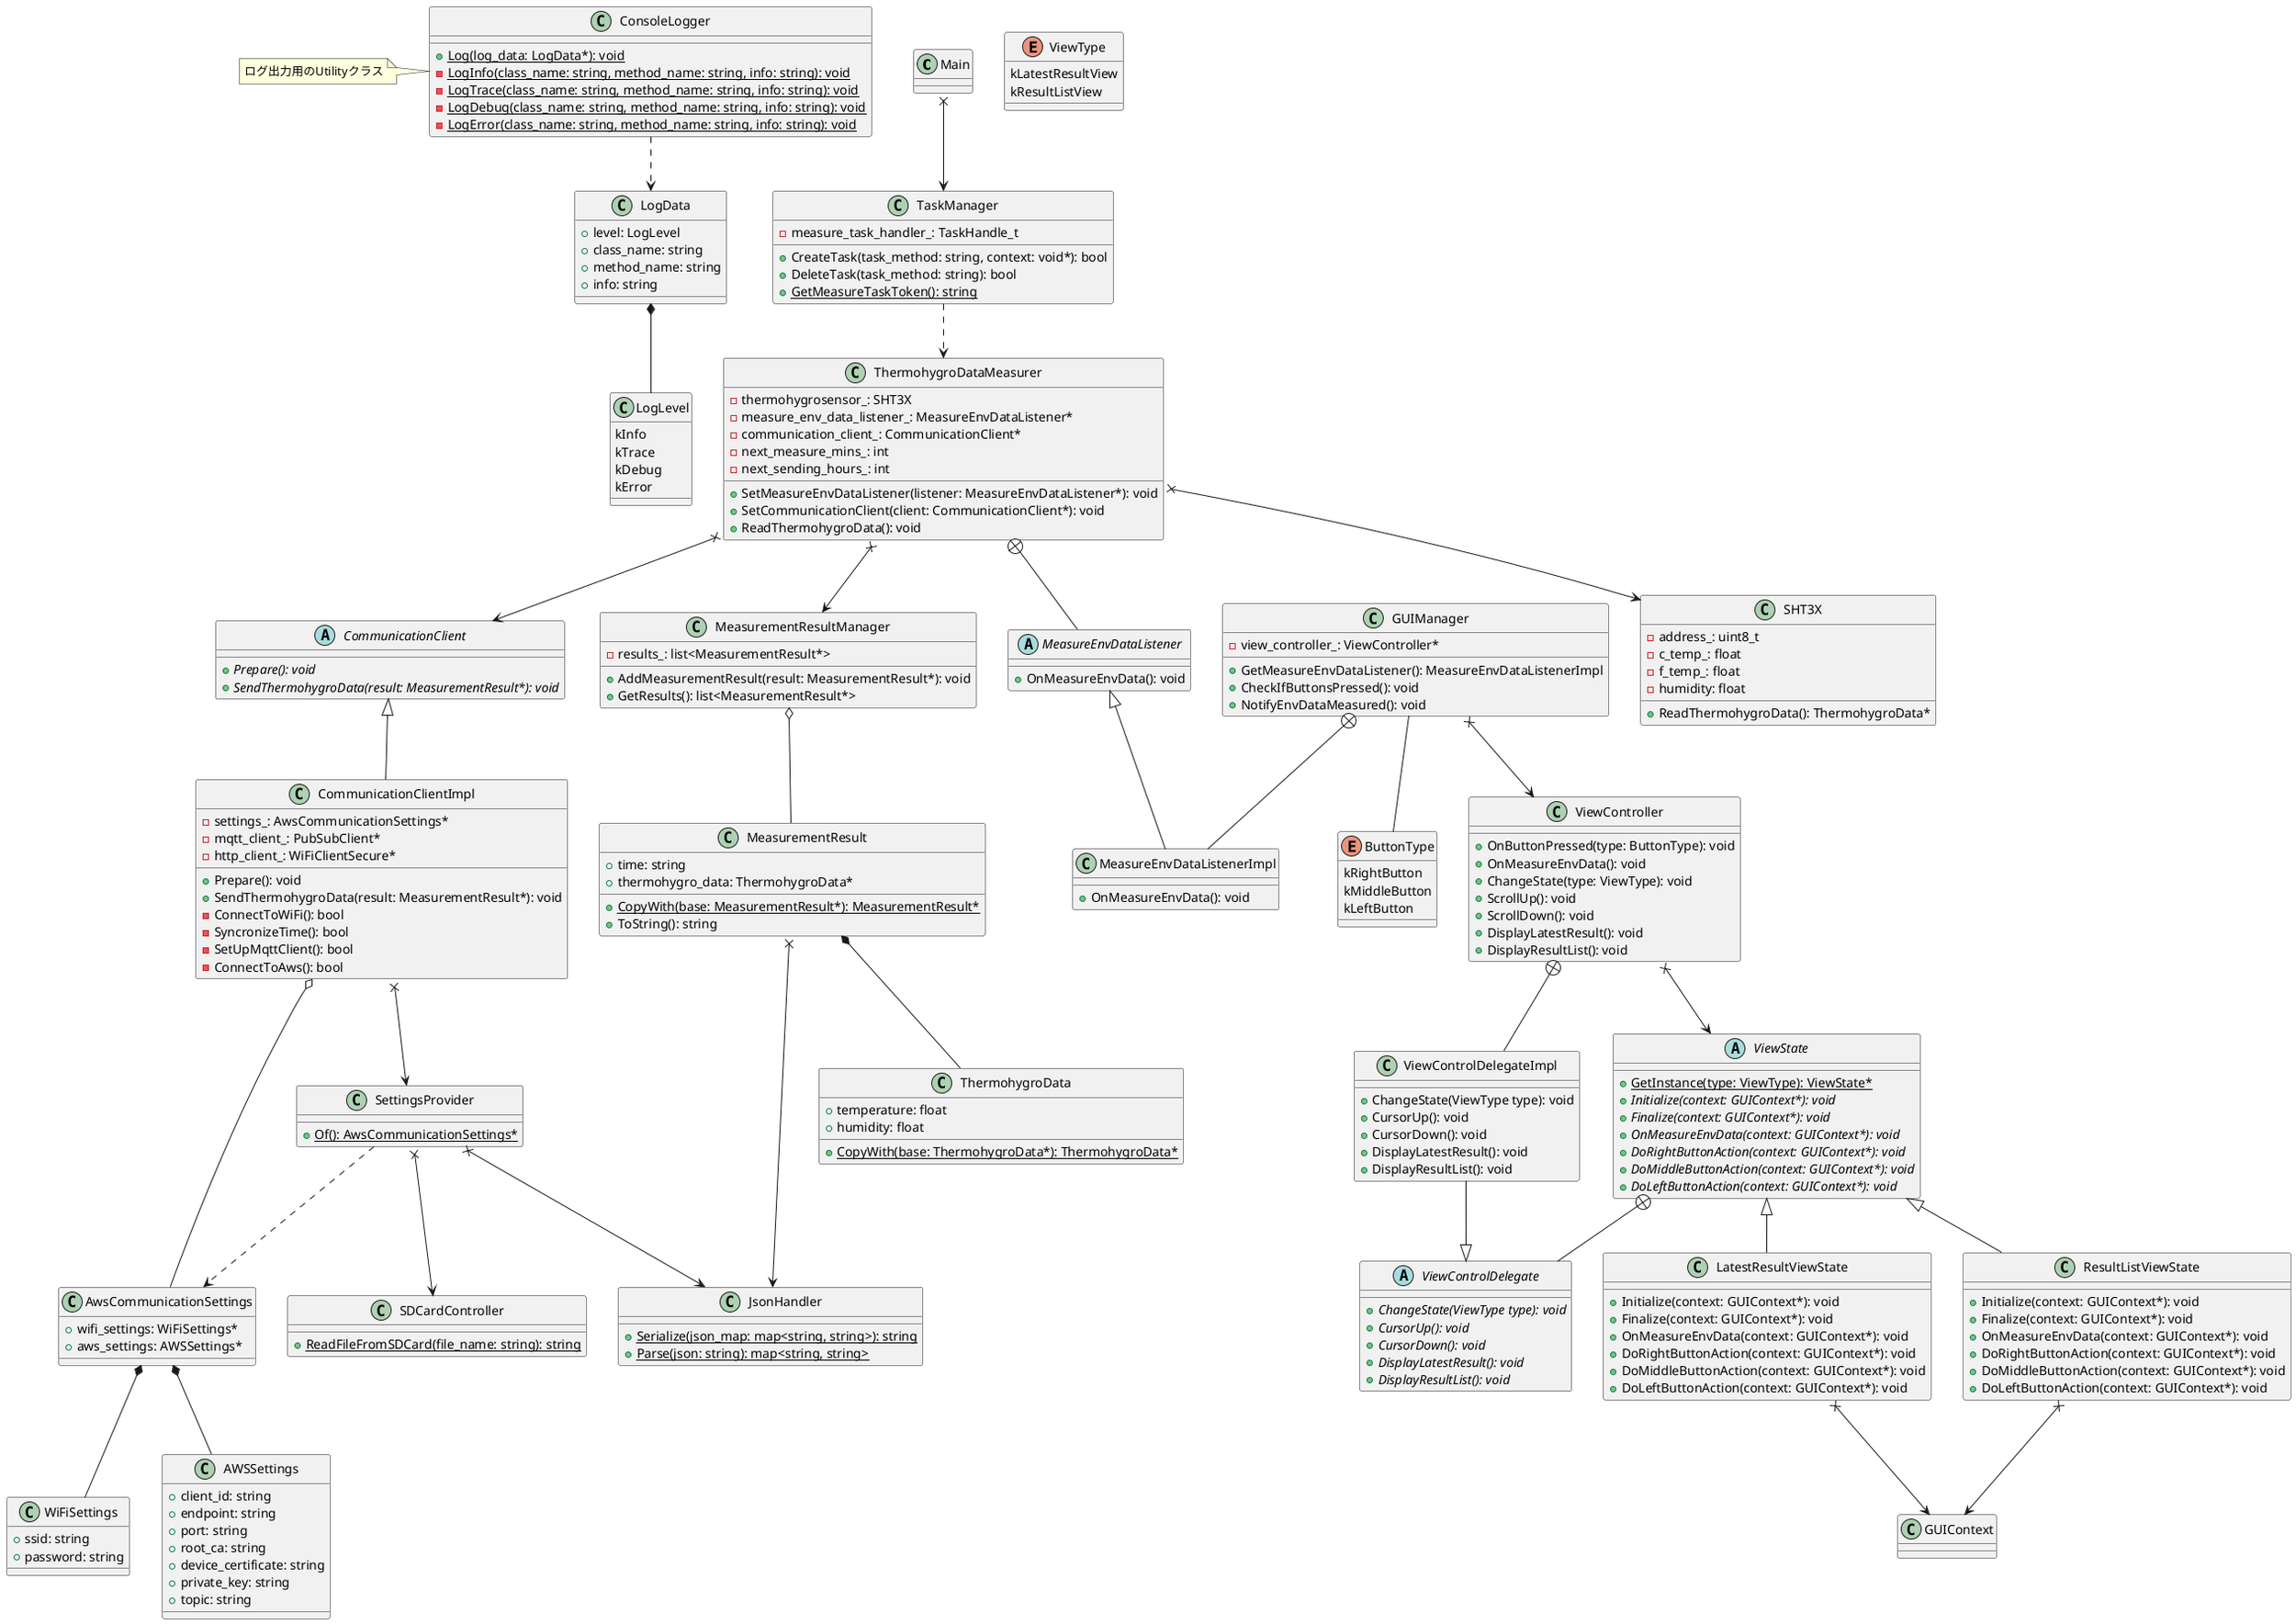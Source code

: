 @startuml class diagram

Main x--> TaskManager

abstract class CommunicationClient {
    + {abstract} Prepare(): void
    + {abstract} SendThermohygroData(result: MeasurementResult*): void
}

class CommunicationClientImpl {
    - settings_: AwsCommunicationSettings*
    - mqtt_client_: PubSubClient*
    - http_client_: WiFiClientSecure*

    + Prepare(): void
    + SendThermohygroData(result: MeasurementResult*): void
    - ConnectToWiFi(): bool
    - SyncronizeTime(): bool
    - SetUpMqttClient(): bool
    - ConnectToAws(): bool
}

CommunicationClient <|-- CommunicationClientImpl
CommunicationClientImpl o-- AwsCommunicationSettings
CommunicationClientImpl x--> SettingsProvider

class SettingsProvider {
    + {static} Of(): AwsCommunicationSettings*
}

SettingsProvider ..> AwsCommunicationSettings
SettingsProvider x--> SDCardController
SettingsProvider x--> JsonHandler

class AwsCommunicationSettings {
    + wifi_settings: WiFiSettings*
    + aws_settings: AWSSettings*
}

AwsCommunicationSettings *-- WiFiSettings
AwsCommunicationSettings *-- AWSSettings

class WiFiSettings {
    + ssid: string
    + password: string
}

class AWSSettings {
    + client_id: string
    + endpoint: string
    + port: string
    + root_ca: string
    + device_certificate: string
    + private_key: string
    + topic: string
}

class SDCardController {
    + {static} ReadFileFromSDCard(file_name: string): string
}

class JsonHandler {
    + {static} Serialize(json_map: map<string, string>): string
    + {static} Parse(json: string): map<string, string>
}

class ConsoleLogger {
    + {static} Log(log_data: LogData*): void
    - {static} LogInfo(class_name: string, method_name: string, info: string): void
    - {static} LogTrace(class_name: string, method_name: string, info: string): void
    - {static} LogDebug(class_name: string, method_name: string, info: string): void
    - {static} LogError(class_name: string, method_name: string, info: string): void
}

ConsoleLogger ..> LogData
note left of ConsoleLogger
    ログ出力用のUtilityクラス
end note

class LogData {
    + level: LogLevel
    + class_name: string
    + method_name: string
    + info: string
}

LogData *-- LogLevel

class LogLevel {
    kInfo
    kTrace
    kDebug
    kError
}

class GUIManager {
    - view_controller_: ViewController*

    + GetMeasureEnvDataListener(): MeasureEnvDataListenerImpl
    + CheckIfButtonsPressed(): void
    + NotifyEnvDataMeasured(): void
}

enum ButtonType {
    kRightButton
    kMiddleButton
    kLeftButton
}

GUIManager -- ButtonType
GUIManager x--> ViewController
GUIManager +-- MeasureEnvDataListenerImpl

class MeasureEnvDataListenerImpl {
    + OnMeasureEnvData(): void
}

MeasureEnvDataListener <|-- MeasureEnvDataListenerImpl

class ViewController {
    + OnButtonPressed(type: ButtonType): void
    + OnMeasureEnvData(): void
    + ChangeState(type: ViewType): void
    + ScrollUp(): void
    + ScrollDown(): void
    + DisplayLatestResult(): void
    + DisplayResultList(): void
}

ViewController +-- ViewControlDelegateImpl

class ViewControlDelegateImpl {
    + ChangeState(ViewType type): void
    + CursorUp(): void
    + CursorDown(): void
    + DisplayLatestResult(): void
    + DisplayResultList(): void
}
ViewController x--> ViewState
ViewControlDelegateImpl --|> ViewControlDelegate

abstract class ViewState {
    + {static} GetInstance(type: ViewType): ViewState*
    + {abstract} Initialize(context: GUIContext*): void
    + {abstract} Finalize(context: GUIContext*): void
    + {abstract} OnMeasureEnvData(context: GUIContext*): void
    + {abstract} DoRightButtonAction(context: GUIContext*): void
    + {abstract} DoMiddleButtonAction(context: GUIContext*): void
    + {abstract} DoLeftButtonAction(context: GUIContext*): void
}

enum ViewType {
    kLatestResultView
    kResultListView 
}

ViewState +-- ViewControlDelegate

abstract class ViewControlDelegate {
    + {abstract} ChangeState(ViewType type): void
    + {abstract} CursorUp(): void
    + {abstract} CursorDown(): void
    + {abstract} DisplayLatestResult(): void
    + {abstract} DisplayResultList(): void
}

ViewState <|-- LatestResultViewState
ViewState <|-- ResultListViewState

class LatestResultViewState {
    + Initialize(context: GUIContext*): void
    + Finalize(context: GUIContext*): void
    + OnMeasureEnvData(context: GUIContext*): void
    + DoRightButtonAction(context: GUIContext*): void
    + DoMiddleButtonAction(context: GUIContext*): void
    + DoLeftButtonAction(context: GUIContext*): void
}

LatestResultViewState x--> GUIContext

class ResultListViewState {
    + Initialize(context: GUIContext*): void
    + Finalize(context: GUIContext*): void
    + OnMeasureEnvData(context: GUIContext*): void
    + DoRightButtonAction(context: GUIContext*): void
    + DoMiddleButtonAction(context: GUIContext*): void
    + DoLeftButtonAction(context: GUIContext*): void
}

ResultListViewState x--> GUIContext

class TaskManager {
    - measure_task_handler_: TaskHandle_t

    + CreateTask(task_method: string, context: void*): bool
    + DeleteTask(task_method: string): bool
    + {static} GetMeasureTaskToken(): string
}

TaskManager ..> ThermohygroDataMeasurer

class ThermohygroDataMeasurer {
    - thermohygrosensor_: SHT3X
    - measure_env_data_listener_: MeasureEnvDataListener*
    - communication_client_: CommunicationClient*
    - next_measure_mins_: int
    - next_sending_hours_: int

    + SetMeasureEnvDataListener(listener: MeasureEnvDataListener*): void
    + SetCommunicationClient(client: CommunicationClient*): void
    + ReadThermohygroData(): void
}

ThermohygroDataMeasurer x--> SHT3X
ThermohygroDataMeasurer x--> MeasurementResultManager
ThermohygroDataMeasurer +-- MeasureEnvDataListener
ThermohygroDataMeasurer x--> CommunicationClient

abstract class MeasureEnvDataListener {
    + OnMeasureEnvData(): void
}

class SHT3X {
    - address_: uint8_t
    - c_temp_: float
    - f_temp_: float
    - humidity: float

    + ReadThermohygroData(): ThermohygroData*
}

class ThermohygroData {
    + temperature: float
    + humidity: float

    + {static} CopyWith(base: ThermohygroData*): ThermohygroData*
}

MeasurementResultManager o-- MeasurementResult

class MeasurementResult {
    + time: string
    + thermohygro_data: ThermohygroData*

    + {static} CopyWith(base: MeasurementResult*): MeasurementResult*
    + ToString(): string
}

MeasurementResult *-- ThermohygroData

class MeasurementResultManager {
    - results_: list<MeasurementResult*>

    + AddMeasurementResult(result: MeasurementResult*): void
    + GetResults(): list<MeasurementResult*>
}

MeasurementResult x--> JsonHandler

@enduml
